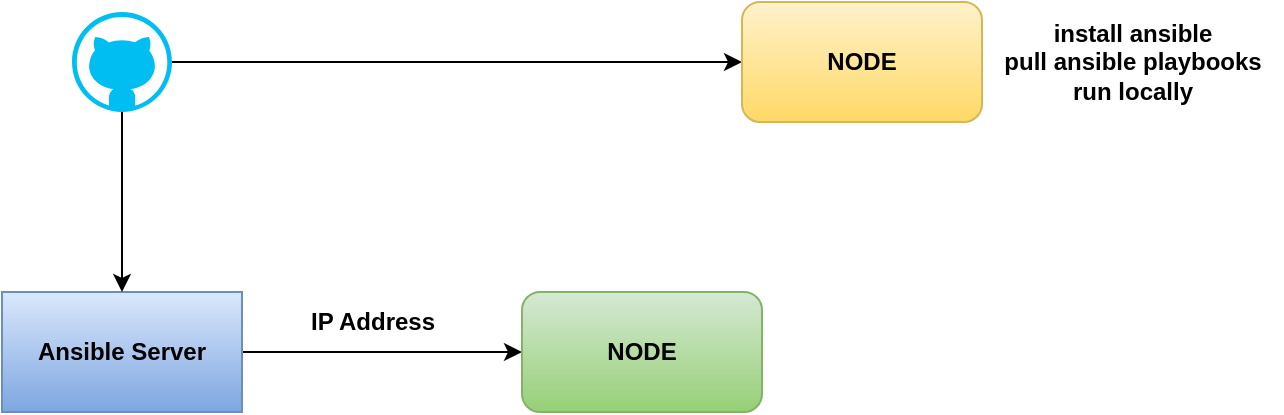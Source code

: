 <mxfile version="24.7.16">
  <diagram name="Page-1" id="JzHgAJIrTBOE7EDhZaoi">
    <mxGraphModel dx="1050" dy="583" grid="1" gridSize="10" guides="1" tooltips="1" connect="1" arrows="1" fold="1" page="1" pageScale="1" pageWidth="850" pageHeight="1100" math="0" shadow="0">
      <root>
        <mxCell id="0" />
        <mxCell id="1" parent="0" />
        <mxCell id="u_U4w3UQabpRIMI6-akV-3" style="edgeStyle=orthogonalEdgeStyle;rounded=0;orthogonalLoop=1;jettySize=auto;html=1;entryX=0;entryY=0.5;entryDx=0;entryDy=0;" edge="1" parent="1" source="u_U4w3UQabpRIMI6-akV-1" target="u_U4w3UQabpRIMI6-akV-2">
          <mxGeometry relative="1" as="geometry" />
        </mxCell>
        <mxCell id="u_U4w3UQabpRIMI6-akV-1" value="&lt;b&gt;Ansible Server&lt;/b&gt;" style="rounded=0;whiteSpace=wrap;html=1;fillColor=#dae8fc;gradientColor=#7ea6e0;strokeColor=#6c8ebf;" vertex="1" parent="1">
          <mxGeometry x="10" y="150" width="120" height="60" as="geometry" />
        </mxCell>
        <mxCell id="u_U4w3UQabpRIMI6-akV-2" value="&lt;b&gt;NODE&lt;/b&gt;" style="rounded=1;whiteSpace=wrap;html=1;fillColor=#d5e8d4;gradientColor=#97d077;strokeColor=#82b366;" vertex="1" parent="1">
          <mxGeometry x="270" y="150" width="120" height="60" as="geometry" />
        </mxCell>
        <mxCell id="u_U4w3UQabpRIMI6-akV-5" style="edgeStyle=orthogonalEdgeStyle;rounded=0;orthogonalLoop=1;jettySize=auto;html=1;entryX=0.5;entryY=0;entryDx=0;entryDy=0;" edge="1" parent="1" source="u_U4w3UQabpRIMI6-akV-4" target="u_U4w3UQabpRIMI6-akV-1">
          <mxGeometry relative="1" as="geometry" />
        </mxCell>
        <mxCell id="u_U4w3UQabpRIMI6-akV-8" style="edgeStyle=orthogonalEdgeStyle;rounded=0;orthogonalLoop=1;jettySize=auto;html=1;entryX=0;entryY=0.5;entryDx=0;entryDy=0;" edge="1" parent="1" source="u_U4w3UQabpRIMI6-akV-4" target="u_U4w3UQabpRIMI6-akV-7">
          <mxGeometry relative="1" as="geometry" />
        </mxCell>
        <mxCell id="u_U4w3UQabpRIMI6-akV-4" value="" style="verticalLabelPosition=bottom;html=1;verticalAlign=top;align=center;strokeColor=none;fillColor=#00BEF2;shape=mxgraph.azure.github_code;pointerEvents=1;" vertex="1" parent="1">
          <mxGeometry x="45" y="10" width="50" height="50" as="geometry" />
        </mxCell>
        <mxCell id="u_U4w3UQabpRIMI6-akV-6" value="&lt;b&gt;IP Address&lt;/b&gt;" style="text;html=1;align=center;verticalAlign=middle;resizable=0;points=[];autosize=1;strokeColor=none;fillColor=none;" vertex="1" parent="1">
          <mxGeometry x="150" y="150" width="90" height="30" as="geometry" />
        </mxCell>
        <mxCell id="u_U4w3UQabpRIMI6-akV-7" value="&lt;b&gt;NODE&lt;/b&gt;" style="rounded=1;whiteSpace=wrap;html=1;fillColor=#fff2cc;gradientColor=#ffd966;strokeColor=#d6b656;" vertex="1" parent="1">
          <mxGeometry x="380" y="5" width="120" height="60" as="geometry" />
        </mxCell>
        <mxCell id="u_U4w3UQabpRIMI6-akV-9" value="&lt;b&gt;install ansible&lt;/b&gt;&lt;div&gt;&lt;b&gt;pull ansible playbooks&lt;/b&gt;&lt;/div&gt;&lt;div&gt;&lt;b&gt;run locally&lt;/b&gt;&lt;/div&gt;" style="text;html=1;align=center;verticalAlign=middle;resizable=0;points=[];autosize=1;strokeColor=none;fillColor=none;" vertex="1" parent="1">
          <mxGeometry x="500" y="5" width="150" height="60" as="geometry" />
        </mxCell>
      </root>
    </mxGraphModel>
  </diagram>
</mxfile>
